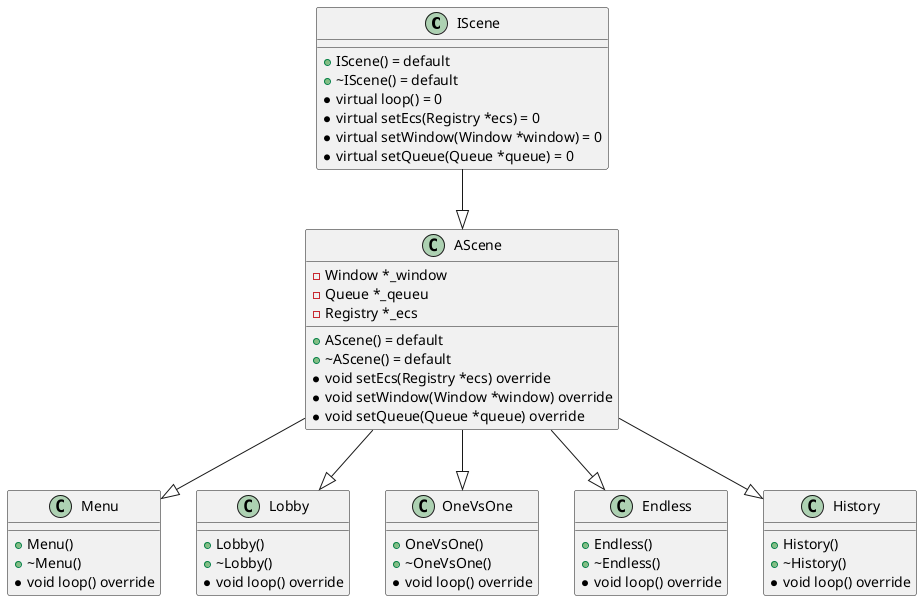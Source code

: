 @startuml

class IScene {
    + IScene() = default
    + ~IScene() = default
    * virtual loop() = 0
    * virtual setEcs(Registry *ecs) = 0
    * virtual setWindow(Window *window) = 0
    * virtual setQueue(Queue *queue) = 0
}

class AScene {
    + AScene() = default
    + ~AScene() = default
    * void setEcs(Registry *ecs) override
    * void setWindow(Window *window) override
    * void setQueue(Queue *queue) override
    - Window *_window
    - Queue *_qeueu
    - Registry *_ecs
}

class Menu {
    + Menu()
    + ~Menu()
    * void loop() override
}

class Lobby {
    + Lobby()
    + ~Lobby()
    * void loop() override
}

class OneVsOne {
    + OneVsOne()
    + ~OneVsOne()
    * void loop() override
}

class Endless {
    + Endless()
    + ~Endless()
    * void loop() override
}

class History {
    + History()
    + ~History()
    * void loop() override
}

IScene --|> AScene
AScene --|> Menu
AScene --|> Lobby
AScene --|> OneVsOne
AScene --|> Endless
AScene --|> History

@enduml
